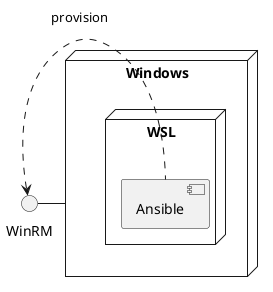 @startuml concept

node Windows {
  node WSL {
    [Ansible]
  }
}

Windows -r- WinRM
[Ansible] .l.> WinRM : provision

@enduml
